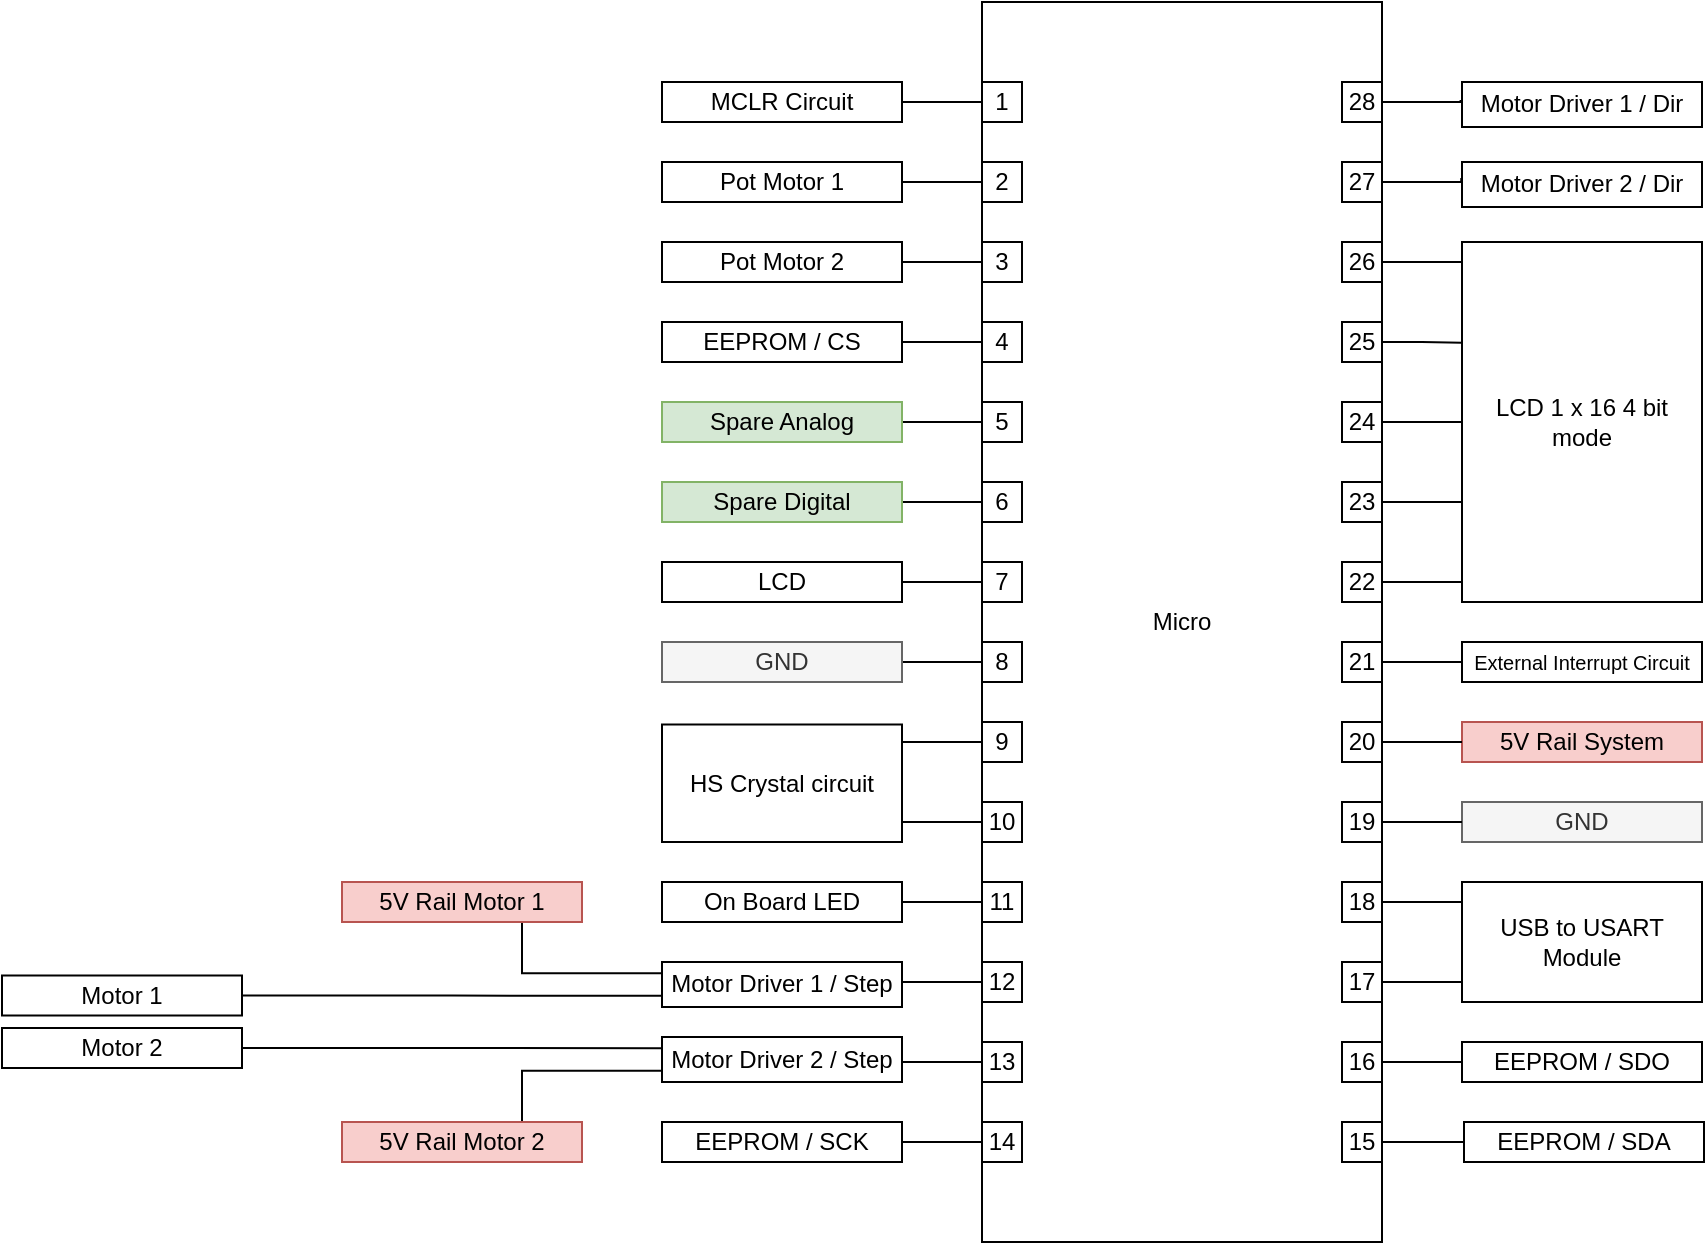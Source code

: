 <mxfile version="13.9.9" type="device"><diagram id="3QOpFv2P3BzJpo-ktUww" name="PIC16F73 Prototype"><mxGraphModel dx="1585" dy="685" grid="1" gridSize="10" guides="1" tooltips="1" connect="1" arrows="1" fold="1" page="0" pageScale="1" pageWidth="850" pageHeight="1100" math="0" shadow="0"><root><mxCell id="0"/><mxCell id="1" parent="0"/><mxCell id="Fd_ol-rGY0aU721bUqEt-86" style="edgeStyle=orthogonalEdgeStyle;rounded=0;orthogonalLoop=1;jettySize=auto;html=1;exitX=1;exitY=0.5;exitDx=0;exitDy=0;entryX=0;entryY=0.75;entryDx=0;entryDy=0;endArrow=none;endFill=0;fontSize=10;" edge="1" parent="1" source="Fd_ol-rGY0aU721bUqEt-6" target="Fd_ol-rGY0aU721bUqEt-8"><mxGeometry relative="1" as="geometry"/></mxCell><mxCell id="Fd_ol-rGY0aU721bUqEt-6" value="Motor 1" style="rounded=0;whiteSpace=wrap;html=1;" vertex="1" parent="1"><mxGeometry x="-90" y="486.75" width="120" height="20" as="geometry"/></mxCell><mxCell id="Fd_ol-rGY0aU721bUqEt-87" style="edgeStyle=orthogonalEdgeStyle;rounded=0;orthogonalLoop=1;jettySize=auto;html=1;exitX=1;exitY=0.5;exitDx=0;exitDy=0;entryX=0;entryY=0.25;entryDx=0;entryDy=0;endArrow=none;endFill=0;fontSize=10;" edge="1" parent="1" source="Fd_ol-rGY0aU721bUqEt-7" target="Fd_ol-rGY0aU721bUqEt-74"><mxGeometry relative="1" as="geometry"/></mxCell><mxCell id="Fd_ol-rGY0aU721bUqEt-7" value="Motor 2" style="rounded=0;whiteSpace=wrap;html=1;" vertex="1" parent="1"><mxGeometry x="-90" y="513" width="120" height="20" as="geometry"/></mxCell><mxCell id="Fd_ol-rGY0aU721bUqEt-102" style="edgeStyle=orthogonalEdgeStyle;rounded=0;orthogonalLoop=1;jettySize=auto;html=1;exitX=1;exitY=0.5;exitDx=0;exitDy=0;entryX=0;entryY=0.5;entryDx=0;entryDy=0;endArrow=none;endFill=0;fontSize=10;" edge="1" parent="1" source="Fd_ol-rGY0aU721bUqEt-8" target="Fd_ol-rGY0aU721bUqEt-51"><mxGeometry relative="1" as="geometry"><Array as="points"><mxPoint x="360" y="490"/></Array></mxGeometry></mxCell><mxCell id="Fd_ol-rGY0aU721bUqEt-8" value="Motor Driver 1 / Step" style="rounded=0;whiteSpace=wrap;html=1;" vertex="1" parent="1"><mxGeometry x="240" y="480" width="120" height="22.5" as="geometry"/></mxCell><mxCell id="Fd_ol-rGY0aU721bUqEt-10" value="5V Rail System" style="rounded=0;whiteSpace=wrap;html=1;fillColor=#f8cecc;strokeColor=#b85450;" vertex="1" parent="1"><mxGeometry x="640" y="360" width="120" height="20" as="geometry"/></mxCell><mxCell id="Fd_ol-rGY0aU721bUqEt-84" style="edgeStyle=orthogonalEdgeStyle;rounded=0;orthogonalLoop=1;jettySize=auto;html=1;exitX=0.75;exitY=1;exitDx=0;exitDy=0;entryX=0;entryY=0.25;entryDx=0;entryDy=0;endArrow=none;endFill=0;fontSize=10;" edge="1" parent="1" source="Fd_ol-rGY0aU721bUqEt-11" target="Fd_ol-rGY0aU721bUqEt-8"><mxGeometry relative="1" as="geometry"/></mxCell><mxCell id="Fd_ol-rGY0aU721bUqEt-11" value="5V Rail Motor 1" style="rounded=0;whiteSpace=wrap;html=1;fillColor=#f8cecc;strokeColor=#b85450;" vertex="1" parent="1"><mxGeometry x="80" y="440" width="120" height="20" as="geometry"/></mxCell><mxCell id="Fd_ol-rGY0aU721bUqEt-85" style="edgeStyle=orthogonalEdgeStyle;rounded=0;orthogonalLoop=1;jettySize=auto;html=1;exitX=0.75;exitY=0;exitDx=0;exitDy=0;entryX=0;entryY=0.75;entryDx=0;entryDy=0;endArrow=none;endFill=0;fontSize=10;" edge="1" parent="1" source="Fd_ol-rGY0aU721bUqEt-12" target="Fd_ol-rGY0aU721bUqEt-74"><mxGeometry relative="1" as="geometry"/></mxCell><mxCell id="Fd_ol-rGY0aU721bUqEt-12" value="5V Rail Motor 2" style="rounded=0;whiteSpace=wrap;html=1;fillColor=#f8cecc;strokeColor=#b85450;" vertex="1" parent="1"><mxGeometry x="80" y="560" width="120" height="20" as="geometry"/></mxCell><mxCell id="Fd_ol-rGY0aU721bUqEt-14" value="USB to USART Module" style="rounded=0;whiteSpace=wrap;html=1;" vertex="1" parent="1"><mxGeometry x="640" y="440" width="120" height="60" as="geometry"/></mxCell><mxCell id="Fd_ol-rGY0aU721bUqEt-15" value="LCD 1 x 16 4 bit mode" style="rounded=0;whiteSpace=wrap;html=1;" vertex="1" parent="1"><mxGeometry x="640" y="120" width="120" height="180" as="geometry"/></mxCell><mxCell id="Fd_ol-rGY0aU721bUqEt-91" style="edgeStyle=orthogonalEdgeStyle;rounded=0;orthogonalLoop=1;jettySize=auto;html=1;exitX=1;exitY=0.5;exitDx=0;exitDy=0;entryX=0;entryY=0.5;entryDx=0;entryDy=0;endArrow=none;endFill=0;fontSize=10;" edge="1" parent="1" source="Fd_ol-rGY0aU721bUqEt-16" target="Fd_ol-rGY0aU721bUqEt-40"><mxGeometry relative="1" as="geometry"/></mxCell><mxCell id="Fd_ol-rGY0aU721bUqEt-16" value="Pot Motor 1" style="rounded=0;whiteSpace=wrap;html=1;" vertex="1" parent="1"><mxGeometry x="240" y="80" width="120" height="20" as="geometry"/></mxCell><mxCell id="Fd_ol-rGY0aU721bUqEt-92" style="edgeStyle=orthogonalEdgeStyle;rounded=0;orthogonalLoop=1;jettySize=auto;html=1;exitX=1;exitY=0.5;exitDx=0;exitDy=0;entryX=0;entryY=0.5;entryDx=0;entryDy=0;endArrow=none;endFill=0;fontSize=10;" edge="1" parent="1" source="Fd_ol-rGY0aU721bUqEt-17" target="Fd_ol-rGY0aU721bUqEt-41"><mxGeometry relative="1" as="geometry"/></mxCell><mxCell id="Fd_ol-rGY0aU721bUqEt-17" value="Pot Motor 2" style="rounded=0;whiteSpace=wrap;html=1;" vertex="1" parent="1"><mxGeometry x="240" y="120" width="120" height="20" as="geometry"/></mxCell><mxCell id="Fd_ol-rGY0aU721bUqEt-18" value="External Interrupt Circuit" style="rounded=0;whiteSpace=wrap;html=1;fontSize=10;" vertex="1" parent="1"><mxGeometry x="640" y="320" width="120" height="20" as="geometry"/></mxCell><mxCell id="Fd_ol-rGY0aU721bUqEt-37" value="EEPROM / SDA" style="rounded=0;whiteSpace=wrap;html=1;" vertex="1" parent="1"><mxGeometry x="641" y="560" width="120" height="20" as="geometry"/></mxCell><mxCell id="Fd_ol-rGY0aU721bUqEt-101" style="edgeStyle=orthogonalEdgeStyle;rounded=0;orthogonalLoop=1;jettySize=auto;html=1;exitX=1;exitY=0.5;exitDx=0;exitDy=0;entryX=0;entryY=0.5;entryDx=0;entryDy=0;endArrow=none;endFill=0;fontSize=10;" edge="1" parent="1" source="Fd_ol-rGY0aU721bUqEt-38" target="Fd_ol-rGY0aU721bUqEt-50"><mxGeometry relative="1" as="geometry"/></mxCell><mxCell id="Fd_ol-rGY0aU721bUqEt-38" value="On Board LED" style="rounded=0;whiteSpace=wrap;html=1;" vertex="1" parent="1"><mxGeometry x="240" y="440" width="120" height="20" as="geometry"/></mxCell><mxCell id="Fd_ol-rGY0aU721bUqEt-71" value="EEPROM / SDO" style="rounded=0;whiteSpace=wrap;html=1;" vertex="1" parent="1"><mxGeometry x="640" y="520" width="120" height="20" as="geometry"/></mxCell><mxCell id="Fd_ol-rGY0aU721bUqEt-104" style="edgeStyle=orthogonalEdgeStyle;rounded=0;orthogonalLoop=1;jettySize=auto;html=1;exitX=1;exitY=0.5;exitDx=0;exitDy=0;entryX=0;entryY=0.5;entryDx=0;entryDy=0;endArrow=none;endFill=0;fontSize=10;" edge="1" parent="1" source="Fd_ol-rGY0aU721bUqEt-72" target="Fd_ol-rGY0aU721bUqEt-53"><mxGeometry relative="1" as="geometry"/></mxCell><mxCell id="Fd_ol-rGY0aU721bUqEt-72" value="EEPROM / SCK" style="rounded=0;whiteSpace=wrap;html=1;" vertex="1" parent="1"><mxGeometry x="240" y="560" width="120" height="20" as="geometry"/></mxCell><mxCell id="Fd_ol-rGY0aU721bUqEt-97" style="edgeStyle=orthogonalEdgeStyle;rounded=0;orthogonalLoop=1;jettySize=auto;html=1;exitX=1;exitY=0.5;exitDx=0;exitDy=0;entryX=0;entryY=0.5;entryDx=0;entryDy=0;endArrow=none;endFill=0;fontSize=10;" edge="1" parent="1" source="Fd_ol-rGY0aU721bUqEt-73" target="Fd_ol-rGY0aU721bUqEt-46"><mxGeometry relative="1" as="geometry"/></mxCell><mxCell id="Fd_ol-rGY0aU721bUqEt-73" value="LCD" style="rounded=0;whiteSpace=wrap;html=1;" vertex="1" parent="1"><mxGeometry x="240" y="280" width="120" height="20" as="geometry"/></mxCell><mxCell id="Fd_ol-rGY0aU721bUqEt-103" style="edgeStyle=orthogonalEdgeStyle;rounded=0;orthogonalLoop=1;jettySize=auto;html=1;exitX=1;exitY=0.5;exitDx=0;exitDy=0;entryX=0;entryY=0.5;entryDx=0;entryDy=0;endArrow=none;endFill=0;fontSize=10;" edge="1" parent="1" source="Fd_ol-rGY0aU721bUqEt-74" target="Fd_ol-rGY0aU721bUqEt-52"><mxGeometry relative="1" as="geometry"><Array as="points"><mxPoint x="360" y="530"/></Array></mxGeometry></mxCell><mxCell id="Fd_ol-rGY0aU721bUqEt-74" value="Motor Driver 2 / Step" style="rounded=0;whiteSpace=wrap;html=1;" vertex="1" parent="1"><mxGeometry x="240" y="517.5" width="120" height="22.5" as="geometry"/></mxCell><mxCell id="Fd_ol-rGY0aU721bUqEt-76" value="Motor Driver 1 / Dir" style="rounded=0;whiteSpace=wrap;html=1;" vertex="1" parent="1"><mxGeometry x="640" y="40" width="120" height="22.5" as="geometry"/></mxCell><mxCell id="Fd_ol-rGY0aU721bUqEt-77" value="Motor Driver 2 / Dir" style="rounded=0;whiteSpace=wrap;html=1;" vertex="1" parent="1"><mxGeometry x="640" y="80" width="120" height="22.5" as="geometry"/></mxCell><mxCell id="Fd_ol-rGY0aU721bUqEt-78" value="GND" style="rounded=0;whiteSpace=wrap;html=1;fillColor=#f5f5f5;strokeColor=#666666;fontColor=#333333;" vertex="1" parent="1"><mxGeometry x="640" y="400" width="120" height="20" as="geometry"/></mxCell><mxCell id="Fd_ol-rGY0aU721bUqEt-98" style="edgeStyle=orthogonalEdgeStyle;rounded=0;orthogonalLoop=1;jettySize=auto;html=1;exitX=1;exitY=0.5;exitDx=0;exitDy=0;entryX=0;entryY=0.5;entryDx=0;entryDy=0;endArrow=none;endFill=0;fontSize=10;" edge="1" parent="1" source="Fd_ol-rGY0aU721bUqEt-79" target="Fd_ol-rGY0aU721bUqEt-47"><mxGeometry relative="1" as="geometry"/></mxCell><mxCell id="Fd_ol-rGY0aU721bUqEt-79" value="GND" style="rounded=0;whiteSpace=wrap;html=1;fillColor=#f5f5f5;strokeColor=#666666;fontColor=#333333;" vertex="1" parent="1"><mxGeometry x="240" y="320" width="120" height="20" as="geometry"/></mxCell><mxCell id="Fd_ol-rGY0aU721bUqEt-99" style="edgeStyle=orthogonalEdgeStyle;rounded=0;orthogonalLoop=1;jettySize=auto;html=1;exitX=1;exitY=0.25;exitDx=0;exitDy=0;entryX=0;entryY=0.5;entryDx=0;entryDy=0;endArrow=none;endFill=0;fontSize=10;" edge="1" parent="1" source="Fd_ol-rGY0aU721bUqEt-80" target="Fd_ol-rGY0aU721bUqEt-48"><mxGeometry relative="1" as="geometry"><Array as="points"><mxPoint x="360" y="370"/></Array></mxGeometry></mxCell><mxCell id="Fd_ol-rGY0aU721bUqEt-100" style="edgeStyle=orthogonalEdgeStyle;rounded=0;orthogonalLoop=1;jettySize=auto;html=1;exitX=1;exitY=0.75;exitDx=0;exitDy=0;entryX=0;entryY=0.5;entryDx=0;entryDy=0;endArrow=none;endFill=0;fontSize=10;" edge="1" parent="1" source="Fd_ol-rGY0aU721bUqEt-80" target="Fd_ol-rGY0aU721bUqEt-49"><mxGeometry relative="1" as="geometry"><Array as="points"><mxPoint x="360" y="410"/></Array></mxGeometry></mxCell><mxCell id="Fd_ol-rGY0aU721bUqEt-80" value="HS Crystal circuit" style="rounded=0;whiteSpace=wrap;html=1;" vertex="1" parent="1"><mxGeometry x="240" y="361.25" width="120" height="58.75" as="geometry"/></mxCell><mxCell id="Fd_ol-rGY0aU721bUqEt-93" style="edgeStyle=orthogonalEdgeStyle;rounded=0;orthogonalLoop=1;jettySize=auto;html=1;exitX=1;exitY=0.5;exitDx=0;exitDy=0;entryX=0;entryY=0.5;entryDx=0;entryDy=0;endArrow=none;endFill=0;fontSize=10;" edge="1" parent="1" source="Fd_ol-rGY0aU721bUqEt-81" target="Fd_ol-rGY0aU721bUqEt-42"><mxGeometry relative="1" as="geometry"/></mxCell><mxCell id="Fd_ol-rGY0aU721bUqEt-81" value="EEPROM / CS" style="rounded=0;whiteSpace=wrap;html=1;" vertex="1" parent="1"><mxGeometry x="240" y="160" width="120" height="20" as="geometry"/></mxCell><mxCell id="Fd_ol-rGY0aU721bUqEt-94" style="edgeStyle=orthogonalEdgeStyle;rounded=0;orthogonalLoop=1;jettySize=auto;html=1;exitX=1;exitY=0.5;exitDx=0;exitDy=0;entryX=0;entryY=0.5;entryDx=0;entryDy=0;endArrow=none;endFill=0;fontSize=10;" edge="1" parent="1" source="Fd_ol-rGY0aU721bUqEt-82" target="Fd_ol-rGY0aU721bUqEt-43"><mxGeometry relative="1" as="geometry"/></mxCell><mxCell id="Fd_ol-rGY0aU721bUqEt-82" value="Spare Analog" style="rounded=0;whiteSpace=wrap;html=1;fillColor=#d5e8d4;strokeColor=#82b366;" vertex="1" parent="1"><mxGeometry x="240" y="200" width="120" height="20" as="geometry"/></mxCell><mxCell id="Fd_ol-rGY0aU721bUqEt-95" style="edgeStyle=orthogonalEdgeStyle;rounded=0;orthogonalLoop=1;jettySize=auto;html=1;exitX=1;exitY=0.5;exitDx=0;exitDy=0;entryX=0;entryY=0.5;entryDx=0;entryDy=0;endArrow=none;endFill=0;fontSize=10;" edge="1" parent="1" source="Fd_ol-rGY0aU721bUqEt-83" target="Fd_ol-rGY0aU721bUqEt-45"><mxGeometry relative="1" as="geometry"/></mxCell><mxCell id="Fd_ol-rGY0aU721bUqEt-83" value="Spare Digital" style="rounded=0;whiteSpace=wrap;html=1;fillColor=#d5e8d4;strokeColor=#82b366;" vertex="1" parent="1"><mxGeometry x="240" y="240" width="120" height="20" as="geometry"/></mxCell><mxCell id="Fd_ol-rGY0aU721bUqEt-88" value="" style="group" vertex="1" connectable="0" parent="1"><mxGeometry x="400" width="200" height="620" as="geometry"/></mxCell><mxCell id="Fd_ol-rGY0aU721bUqEt-13" value="Micro" style="rounded=0;whiteSpace=wrap;html=1;" vertex="1" parent="Fd_ol-rGY0aU721bUqEt-88"><mxGeometry width="200" height="620" as="geometry"/></mxCell><mxCell id="Fd_ol-rGY0aU721bUqEt-39" value="1" style="whiteSpace=wrap;html=1;aspect=fixed;" vertex="1" parent="Fd_ol-rGY0aU721bUqEt-88"><mxGeometry y="40" width="20" height="20" as="geometry"/></mxCell><mxCell id="Fd_ol-rGY0aU721bUqEt-40" value="2" style="whiteSpace=wrap;html=1;aspect=fixed;" vertex="1" parent="Fd_ol-rGY0aU721bUqEt-88"><mxGeometry y="80" width="20" height="20" as="geometry"/></mxCell><mxCell id="Fd_ol-rGY0aU721bUqEt-41" value="3" style="whiteSpace=wrap;html=1;aspect=fixed;" vertex="1" parent="Fd_ol-rGY0aU721bUqEt-88"><mxGeometry y="120" width="20" height="20" as="geometry"/></mxCell><mxCell id="Fd_ol-rGY0aU721bUqEt-42" value="4" style="whiteSpace=wrap;html=1;aspect=fixed;" vertex="1" parent="Fd_ol-rGY0aU721bUqEt-88"><mxGeometry y="160" width="20" height="20" as="geometry"/></mxCell><mxCell id="Fd_ol-rGY0aU721bUqEt-43" value="5" style="whiteSpace=wrap;html=1;aspect=fixed;" vertex="1" parent="Fd_ol-rGY0aU721bUqEt-88"><mxGeometry y="200" width="20" height="20" as="geometry"/></mxCell><mxCell id="Fd_ol-rGY0aU721bUqEt-45" value="6" style="whiteSpace=wrap;html=1;aspect=fixed;" vertex="1" parent="Fd_ol-rGY0aU721bUqEt-88"><mxGeometry y="240" width="20" height="20" as="geometry"/></mxCell><mxCell id="Fd_ol-rGY0aU721bUqEt-46" value="7" style="whiteSpace=wrap;html=1;aspect=fixed;" vertex="1" parent="Fd_ol-rGY0aU721bUqEt-88"><mxGeometry y="280" width="20" height="20" as="geometry"/></mxCell><mxCell id="Fd_ol-rGY0aU721bUqEt-47" value="8" style="whiteSpace=wrap;html=1;aspect=fixed;" vertex="1" parent="Fd_ol-rGY0aU721bUqEt-88"><mxGeometry y="320" width="20" height="20" as="geometry"/></mxCell><mxCell id="Fd_ol-rGY0aU721bUqEt-48" value="9" style="whiteSpace=wrap;html=1;aspect=fixed;" vertex="1" parent="Fd_ol-rGY0aU721bUqEt-88"><mxGeometry y="360" width="20" height="20" as="geometry"/></mxCell><mxCell id="Fd_ol-rGY0aU721bUqEt-49" value="10" style="whiteSpace=wrap;html=1;aspect=fixed;" vertex="1" parent="Fd_ol-rGY0aU721bUqEt-88"><mxGeometry y="400" width="20" height="20" as="geometry"/></mxCell><mxCell id="Fd_ol-rGY0aU721bUqEt-50" value="11" style="whiteSpace=wrap;html=1;aspect=fixed;" vertex="1" parent="Fd_ol-rGY0aU721bUqEt-88"><mxGeometry y="440" width="20" height="20" as="geometry"/></mxCell><mxCell id="Fd_ol-rGY0aU721bUqEt-51" value="12" style="whiteSpace=wrap;html=1;aspect=fixed;" vertex="1" parent="Fd_ol-rGY0aU721bUqEt-88"><mxGeometry y="480" width="20" height="20" as="geometry"/></mxCell><mxCell id="Fd_ol-rGY0aU721bUqEt-52" value="13" style="whiteSpace=wrap;html=1;aspect=fixed;" vertex="1" parent="Fd_ol-rGY0aU721bUqEt-88"><mxGeometry y="520" width="20" height="20" as="geometry"/></mxCell><mxCell id="Fd_ol-rGY0aU721bUqEt-53" value="14" style="whiteSpace=wrap;html=1;aspect=fixed;" vertex="1" parent="Fd_ol-rGY0aU721bUqEt-88"><mxGeometry y="560" width="20" height="20" as="geometry"/></mxCell><mxCell id="Fd_ol-rGY0aU721bUqEt-57" value="28" style="whiteSpace=wrap;html=1;aspect=fixed;" vertex="1" parent="Fd_ol-rGY0aU721bUqEt-88"><mxGeometry x="180" y="40" width="20" height="20" as="geometry"/></mxCell><mxCell id="Fd_ol-rGY0aU721bUqEt-58" value="27" style="whiteSpace=wrap;html=1;aspect=fixed;" vertex="1" parent="Fd_ol-rGY0aU721bUqEt-88"><mxGeometry x="180" y="80" width="20" height="20" as="geometry"/></mxCell><mxCell id="Fd_ol-rGY0aU721bUqEt-59" value="26" style="whiteSpace=wrap;html=1;aspect=fixed;" vertex="1" parent="Fd_ol-rGY0aU721bUqEt-88"><mxGeometry x="180" y="120" width="20" height="20" as="geometry"/></mxCell><mxCell id="Fd_ol-rGY0aU721bUqEt-60" value="25" style="whiteSpace=wrap;html=1;aspect=fixed;" vertex="1" parent="Fd_ol-rGY0aU721bUqEt-88"><mxGeometry x="180" y="160" width="20" height="20" as="geometry"/></mxCell><mxCell id="Fd_ol-rGY0aU721bUqEt-61" value="24" style="whiteSpace=wrap;html=1;aspect=fixed;" vertex="1" parent="Fd_ol-rGY0aU721bUqEt-88"><mxGeometry x="180" y="200" width="20" height="20" as="geometry"/></mxCell><mxCell id="Fd_ol-rGY0aU721bUqEt-62" value="23" style="whiteSpace=wrap;html=1;aspect=fixed;" vertex="1" parent="Fd_ol-rGY0aU721bUqEt-88"><mxGeometry x="180" y="240" width="20" height="20" as="geometry"/></mxCell><mxCell id="Fd_ol-rGY0aU721bUqEt-63" value="22" style="whiteSpace=wrap;html=1;aspect=fixed;" vertex="1" parent="Fd_ol-rGY0aU721bUqEt-88"><mxGeometry x="180" y="280" width="20" height="20" as="geometry"/></mxCell><mxCell id="Fd_ol-rGY0aU721bUqEt-64" value="21" style="whiteSpace=wrap;html=1;aspect=fixed;" vertex="1" parent="Fd_ol-rGY0aU721bUqEt-88"><mxGeometry x="180" y="320" width="20" height="20" as="geometry"/></mxCell><mxCell id="Fd_ol-rGY0aU721bUqEt-65" value="20" style="whiteSpace=wrap;html=1;aspect=fixed;" vertex="1" parent="Fd_ol-rGY0aU721bUqEt-88"><mxGeometry x="180" y="360" width="20" height="20" as="geometry"/></mxCell><mxCell id="Fd_ol-rGY0aU721bUqEt-66" value="19" style="whiteSpace=wrap;html=1;aspect=fixed;" vertex="1" parent="Fd_ol-rGY0aU721bUqEt-88"><mxGeometry x="180" y="400" width="20" height="20" as="geometry"/></mxCell><mxCell id="Fd_ol-rGY0aU721bUqEt-67" value="18" style="whiteSpace=wrap;html=1;aspect=fixed;" vertex="1" parent="Fd_ol-rGY0aU721bUqEt-88"><mxGeometry x="180" y="440" width="20" height="20" as="geometry"/></mxCell><mxCell id="Fd_ol-rGY0aU721bUqEt-68" value="17" style="whiteSpace=wrap;html=1;aspect=fixed;" vertex="1" parent="Fd_ol-rGY0aU721bUqEt-88"><mxGeometry x="180" y="480" width="20" height="20" as="geometry"/></mxCell><mxCell id="Fd_ol-rGY0aU721bUqEt-69" value="16" style="whiteSpace=wrap;html=1;aspect=fixed;" vertex="1" parent="Fd_ol-rGY0aU721bUqEt-88"><mxGeometry x="180" y="520" width="20" height="20" as="geometry"/></mxCell><mxCell id="Fd_ol-rGY0aU721bUqEt-70" value="15" style="whiteSpace=wrap;html=1;aspect=fixed;" vertex="1" parent="Fd_ol-rGY0aU721bUqEt-88"><mxGeometry x="180" y="560" width="20" height="20" as="geometry"/></mxCell><mxCell id="Fd_ol-rGY0aU721bUqEt-90" style="edgeStyle=orthogonalEdgeStyle;rounded=0;orthogonalLoop=1;jettySize=auto;html=1;exitX=1;exitY=0.5;exitDx=0;exitDy=0;entryX=0;entryY=0.5;entryDx=0;entryDy=0;endArrow=none;endFill=0;fontSize=10;" edge="1" parent="1" source="Fd_ol-rGY0aU721bUqEt-89" target="Fd_ol-rGY0aU721bUqEt-39"><mxGeometry relative="1" as="geometry"/></mxCell><mxCell id="Fd_ol-rGY0aU721bUqEt-89" value="MCLR Circuit" style="rounded=0;whiteSpace=wrap;html=1;" vertex="1" parent="1"><mxGeometry x="240" y="40" width="120" height="20" as="geometry"/></mxCell><mxCell id="Fd_ol-rGY0aU721bUqEt-105" style="edgeStyle=orthogonalEdgeStyle;rounded=0;orthogonalLoop=1;jettySize=auto;html=1;exitX=1;exitY=0.5;exitDx=0;exitDy=0;entryX=0;entryY=0.5;entryDx=0;entryDy=0;endArrow=none;endFill=0;fontSize=10;" edge="1" parent="1" source="Fd_ol-rGY0aU721bUqEt-70" target="Fd_ol-rGY0aU721bUqEt-37"><mxGeometry relative="1" as="geometry"/></mxCell><mxCell id="Fd_ol-rGY0aU721bUqEt-106" style="edgeStyle=orthogonalEdgeStyle;rounded=0;orthogonalLoop=1;jettySize=auto;html=1;exitX=1;exitY=0.5;exitDx=0;exitDy=0;entryX=0;entryY=0.5;entryDx=0;entryDy=0;endArrow=none;endFill=0;fontSize=10;" edge="1" parent="1" source="Fd_ol-rGY0aU721bUqEt-69" target="Fd_ol-rGY0aU721bUqEt-71"><mxGeometry relative="1" as="geometry"/></mxCell><mxCell id="Fd_ol-rGY0aU721bUqEt-107" style="edgeStyle=orthogonalEdgeStyle;rounded=0;orthogonalLoop=1;jettySize=auto;html=1;exitX=1;exitY=0.5;exitDx=0;exitDy=0;entryX=-0.003;entryY=0.839;entryDx=0;entryDy=0;entryPerimeter=0;endArrow=none;endFill=0;fontSize=10;" edge="1" parent="1" source="Fd_ol-rGY0aU721bUqEt-68" target="Fd_ol-rGY0aU721bUqEt-14"><mxGeometry relative="1" as="geometry"/></mxCell><mxCell id="Fd_ol-rGY0aU721bUqEt-108" style="edgeStyle=orthogonalEdgeStyle;rounded=0;orthogonalLoop=1;jettySize=auto;html=1;exitX=1;exitY=0.5;exitDx=0;exitDy=0;entryX=-0.003;entryY=0.156;entryDx=0;entryDy=0;entryPerimeter=0;endArrow=none;endFill=0;fontSize=10;" edge="1" parent="1" source="Fd_ol-rGY0aU721bUqEt-67" target="Fd_ol-rGY0aU721bUqEt-14"><mxGeometry relative="1" as="geometry"/></mxCell><mxCell id="Fd_ol-rGY0aU721bUqEt-109" style="edgeStyle=orthogonalEdgeStyle;rounded=0;orthogonalLoop=1;jettySize=auto;html=1;exitX=1;exitY=0.5;exitDx=0;exitDy=0;entryX=0;entryY=0.5;entryDx=0;entryDy=0;endArrow=none;endFill=0;fontSize=10;" edge="1" parent="1" source="Fd_ol-rGY0aU721bUqEt-66" target="Fd_ol-rGY0aU721bUqEt-78"><mxGeometry relative="1" as="geometry"/></mxCell><mxCell id="Fd_ol-rGY0aU721bUqEt-110" style="edgeStyle=orthogonalEdgeStyle;rounded=0;orthogonalLoop=1;jettySize=auto;html=1;exitX=1;exitY=0.5;exitDx=0;exitDy=0;entryX=0;entryY=0.5;entryDx=0;entryDy=0;endArrow=none;endFill=0;fontSize=10;" edge="1" parent="1" source="Fd_ol-rGY0aU721bUqEt-65" target="Fd_ol-rGY0aU721bUqEt-10"><mxGeometry relative="1" as="geometry"/></mxCell><mxCell id="Fd_ol-rGY0aU721bUqEt-111" style="edgeStyle=orthogonalEdgeStyle;rounded=0;orthogonalLoop=1;jettySize=auto;html=1;exitX=1;exitY=0.5;exitDx=0;exitDy=0;entryX=0;entryY=0.5;entryDx=0;entryDy=0;endArrow=none;endFill=0;fontSize=10;" edge="1" parent="1" source="Fd_ol-rGY0aU721bUqEt-64" target="Fd_ol-rGY0aU721bUqEt-18"><mxGeometry relative="1" as="geometry"/></mxCell><mxCell id="Fd_ol-rGY0aU721bUqEt-113" style="edgeStyle=orthogonalEdgeStyle;rounded=0;orthogonalLoop=1;jettySize=auto;html=1;exitX=1;exitY=0.5;exitDx=0;exitDy=0;entryX=-0.003;entryY=0.946;entryDx=0;entryDy=0;entryPerimeter=0;endArrow=none;endFill=0;fontSize=10;" edge="1" parent="1" source="Fd_ol-rGY0aU721bUqEt-63" target="Fd_ol-rGY0aU721bUqEt-15"><mxGeometry relative="1" as="geometry"/></mxCell><mxCell id="Fd_ol-rGY0aU721bUqEt-114" style="edgeStyle=orthogonalEdgeStyle;rounded=0;orthogonalLoop=1;jettySize=auto;html=1;exitX=1;exitY=0.5;exitDx=0;exitDy=0;entryX=0;entryY=0.722;entryDx=0;entryDy=0;entryPerimeter=0;endArrow=none;endFill=0;fontSize=10;" edge="1" parent="1" source="Fd_ol-rGY0aU721bUqEt-62" target="Fd_ol-rGY0aU721bUqEt-15"><mxGeometry relative="1" as="geometry"/></mxCell><mxCell id="Fd_ol-rGY0aU721bUqEt-115" style="edgeStyle=orthogonalEdgeStyle;rounded=0;orthogonalLoop=1;jettySize=auto;html=1;exitX=1;exitY=0.5;exitDx=0;exitDy=0;entryX=0;entryY=0.5;entryDx=0;entryDy=0;endArrow=none;endFill=0;fontSize=10;" edge="1" parent="1" source="Fd_ol-rGY0aU721bUqEt-61" target="Fd_ol-rGY0aU721bUqEt-15"><mxGeometry relative="1" as="geometry"/></mxCell><mxCell id="Fd_ol-rGY0aU721bUqEt-116" style="edgeStyle=orthogonalEdgeStyle;rounded=0;orthogonalLoop=1;jettySize=auto;html=1;exitX=1;exitY=0.5;exitDx=0;exitDy=0;entryX=0;entryY=0.28;entryDx=0;entryDy=0;entryPerimeter=0;endArrow=none;endFill=0;fontSize=10;" edge="1" parent="1" source="Fd_ol-rGY0aU721bUqEt-60" target="Fd_ol-rGY0aU721bUqEt-15"><mxGeometry relative="1" as="geometry"/></mxCell><mxCell id="Fd_ol-rGY0aU721bUqEt-117" style="edgeStyle=orthogonalEdgeStyle;rounded=0;orthogonalLoop=1;jettySize=auto;html=1;exitX=1;exitY=0.5;exitDx=0;exitDy=0;entryX=-0.003;entryY=0.057;entryDx=0;entryDy=0;entryPerimeter=0;endArrow=none;endFill=0;fontSize=10;" edge="1" parent="1" source="Fd_ol-rGY0aU721bUqEt-59" target="Fd_ol-rGY0aU721bUqEt-15"><mxGeometry relative="1" as="geometry"/></mxCell><mxCell id="Fd_ol-rGY0aU721bUqEt-118" style="edgeStyle=orthogonalEdgeStyle;rounded=0;orthogonalLoop=1;jettySize=auto;html=1;exitX=1;exitY=0.5;exitDx=0;exitDy=0;entryX=-0.003;entryY=0.356;entryDx=0;entryDy=0;entryPerimeter=0;endArrow=none;endFill=0;fontSize=10;" edge="1" parent="1" source="Fd_ol-rGY0aU721bUqEt-58" target="Fd_ol-rGY0aU721bUqEt-77"><mxGeometry relative="1" as="geometry"/></mxCell><mxCell id="Fd_ol-rGY0aU721bUqEt-119" style="edgeStyle=orthogonalEdgeStyle;rounded=0;orthogonalLoop=1;jettySize=auto;html=1;exitX=1;exitY=0.5;exitDx=0;exitDy=0;entryX=-0.006;entryY=0.4;entryDx=0;entryDy=0;entryPerimeter=0;endArrow=none;endFill=0;fontSize=10;" edge="1" parent="1" source="Fd_ol-rGY0aU721bUqEt-57" target="Fd_ol-rGY0aU721bUqEt-76"><mxGeometry relative="1" as="geometry"/></mxCell></root></mxGraphModel></diagram></mxfile>